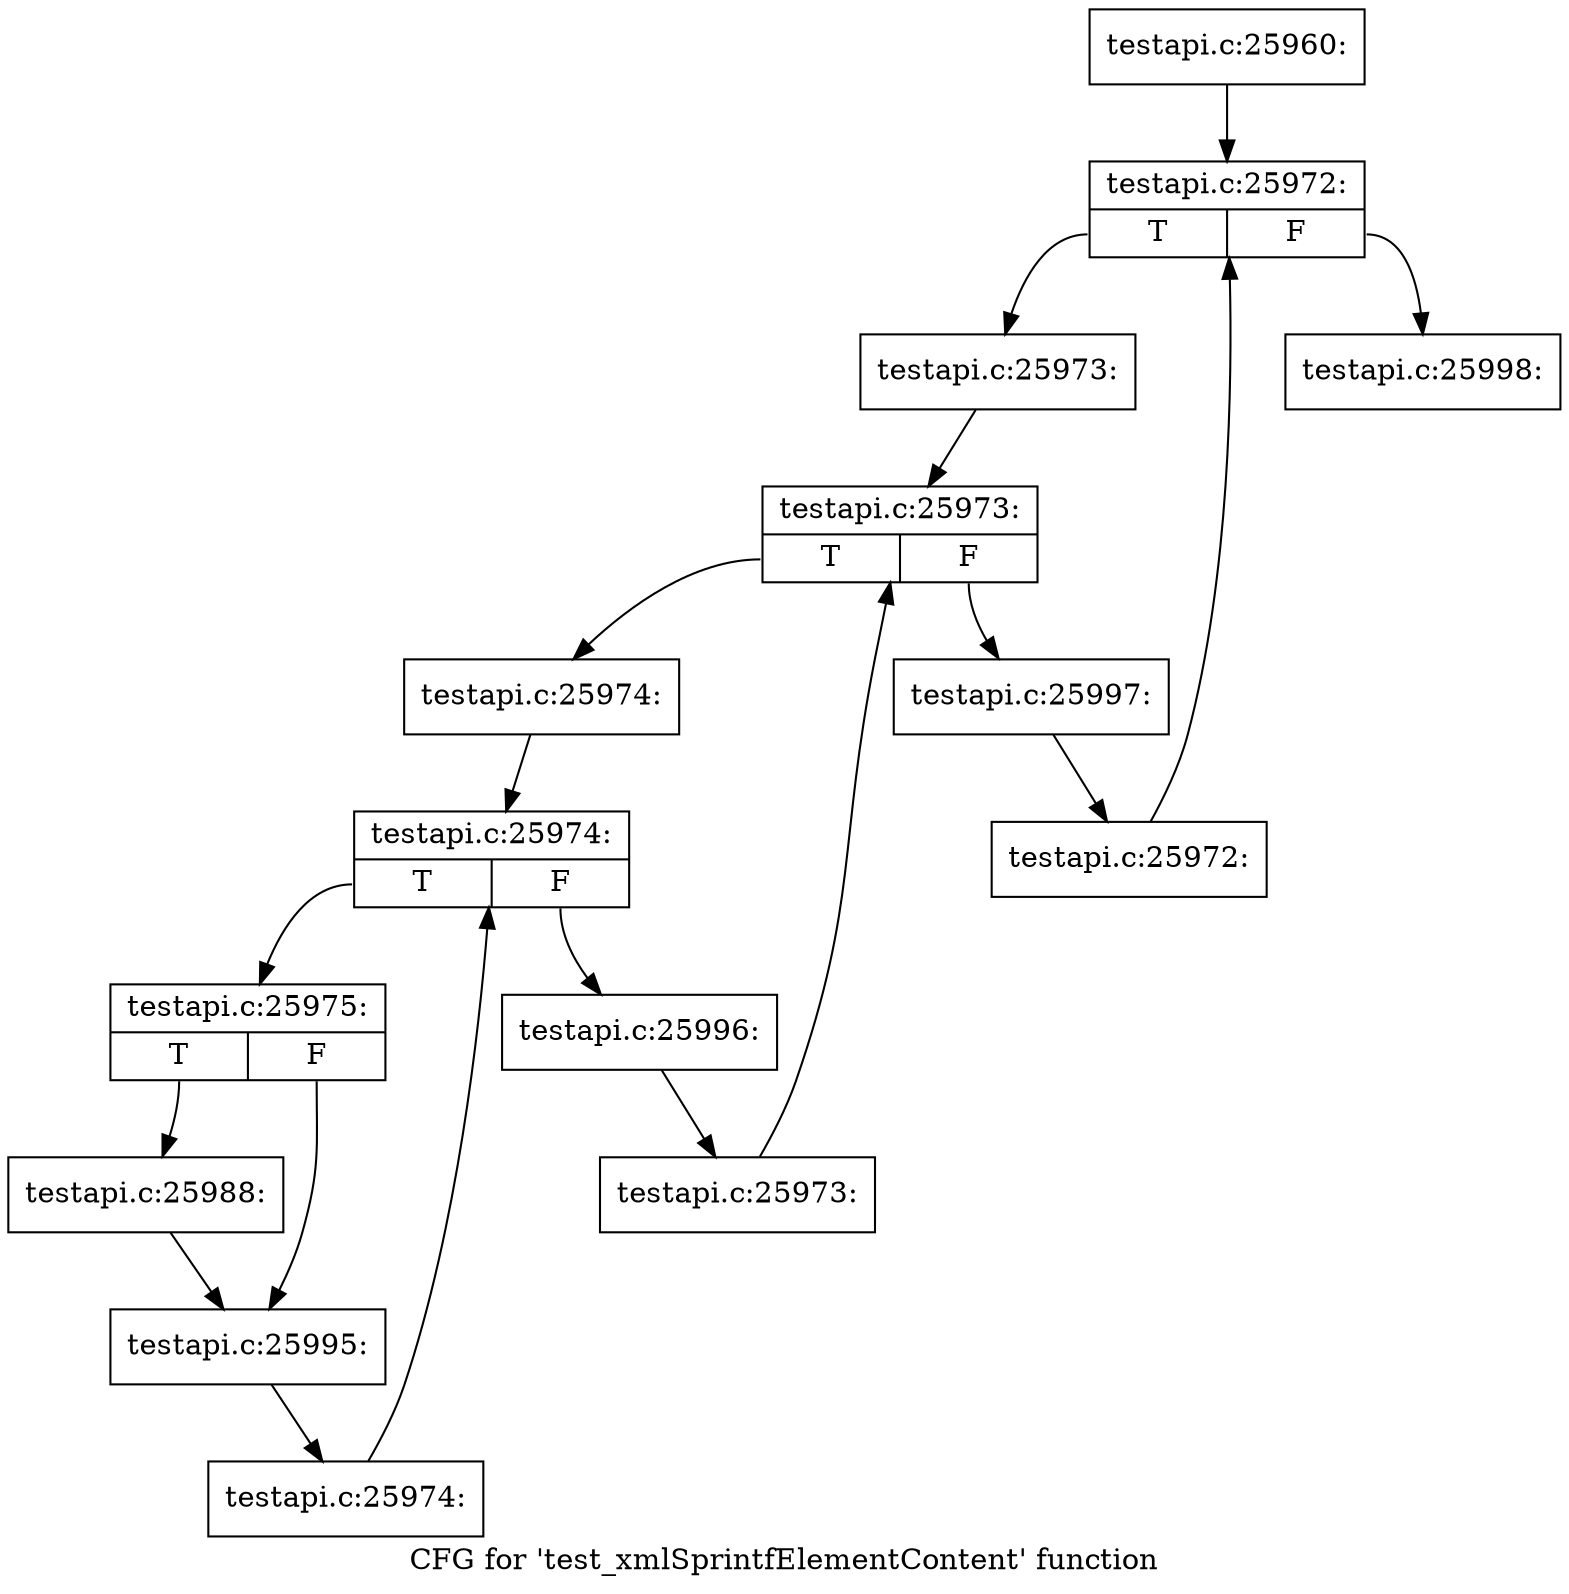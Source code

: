 digraph "CFG for 'test_xmlSprintfElementContent' function" {
	label="CFG for 'test_xmlSprintfElementContent' function";

	Node0x4edc9d0 [shape=record,label="{testapi.c:25960:}"];
	Node0x4edc9d0 -> Node0x4ee9fa0;
	Node0x4ee9fa0 [shape=record,label="{testapi.c:25972:|{<s0>T|<s1>F}}"];
	Node0x4ee9fa0:s0 -> Node0x4eea280;
	Node0x4ee9fa0:s1 -> Node0x4ee9e00;
	Node0x4eea280 [shape=record,label="{testapi.c:25973:}"];
	Node0x4eea280 -> Node0x4eea670;
	Node0x4eea670 [shape=record,label="{testapi.c:25973:|{<s0>T|<s1>F}}"];
	Node0x4eea670:s0 -> Node0x4eea8f0;
	Node0x4eea670:s1 -> Node0x4eea550;
	Node0x4eea8f0 [shape=record,label="{testapi.c:25974:}"];
	Node0x4eea8f0 -> Node0x4eeace0;
	Node0x4eeace0 [shape=record,label="{testapi.c:25974:|{<s0>T|<s1>F}}"];
	Node0x4eeace0:s0 -> Node0x4eeaf60;
	Node0x4eeace0:s1 -> Node0x4eeabc0;
	Node0x4eeaf60 [shape=record,label="{testapi.c:25975:|{<s0>T|<s1>F}}"];
	Node0x4eeaf60:s0 -> Node0x4eec2f0;
	Node0x4eeaf60:s1 -> Node0x4eecd70;
	Node0x4eec2f0 [shape=record,label="{testapi.c:25988:}"];
	Node0x4eec2f0 -> Node0x4eecd70;
	Node0x4eecd70 [shape=record,label="{testapi.c:25995:}"];
	Node0x4eecd70 -> Node0x4eeaed0;
	Node0x4eeaed0 [shape=record,label="{testapi.c:25974:}"];
	Node0x4eeaed0 -> Node0x4eeace0;
	Node0x4eeabc0 [shape=record,label="{testapi.c:25996:}"];
	Node0x4eeabc0 -> Node0x4eea860;
	Node0x4eea860 [shape=record,label="{testapi.c:25973:}"];
	Node0x4eea860 -> Node0x4eea670;
	Node0x4eea550 [shape=record,label="{testapi.c:25997:}"];
	Node0x4eea550 -> Node0x4eea1f0;
	Node0x4eea1f0 [shape=record,label="{testapi.c:25972:}"];
	Node0x4eea1f0 -> Node0x4ee9fa0;
	Node0x4ee9e00 [shape=record,label="{testapi.c:25998:}"];
}
